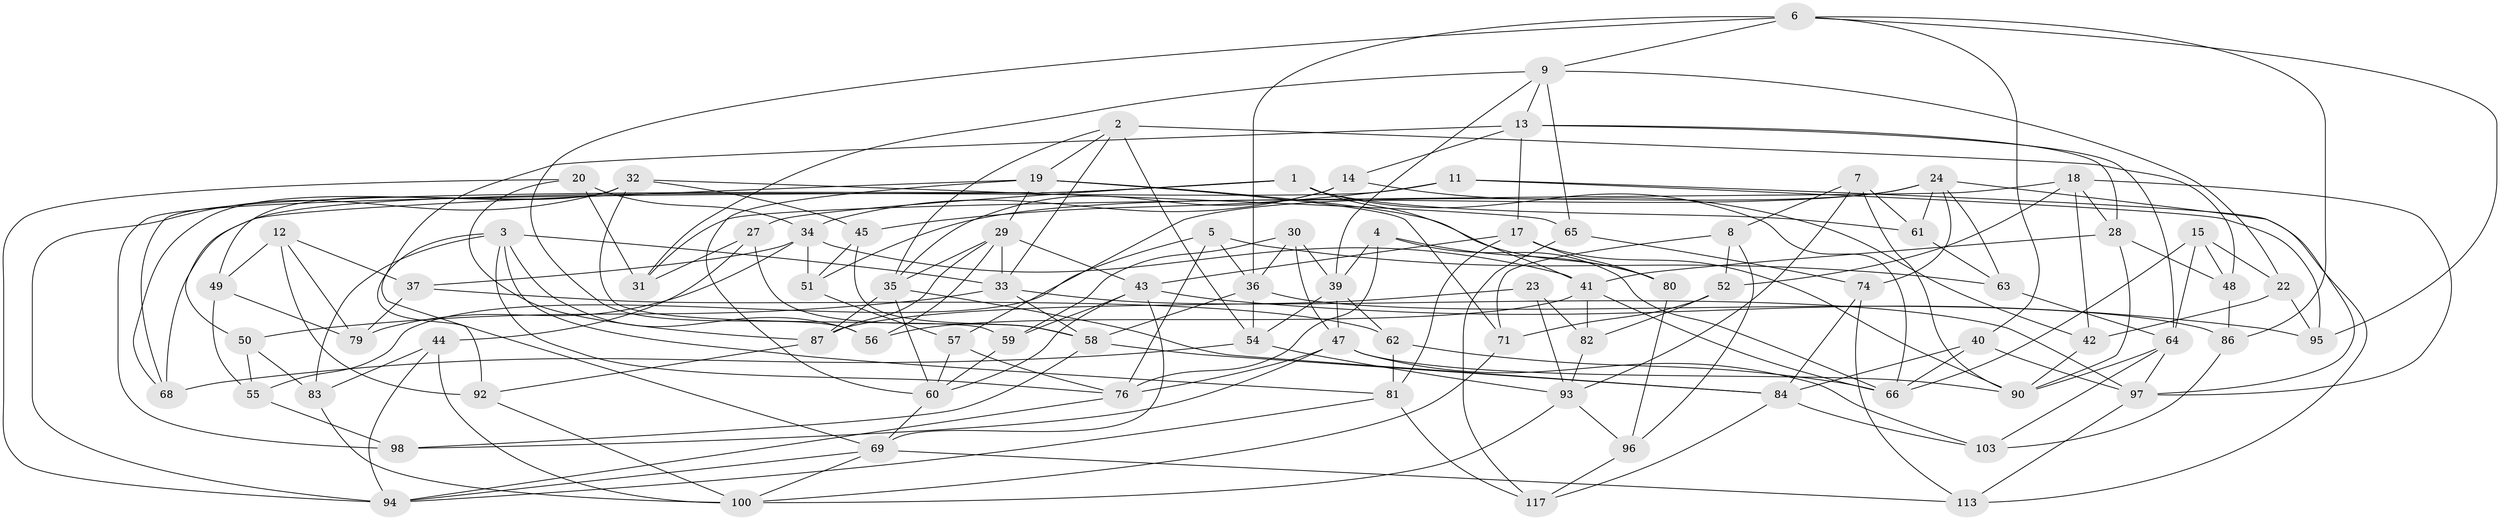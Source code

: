 // Generated by graph-tools (version 1.1) at 2025/24/03/03/25 07:24:30]
// undirected, 83 vertices, 198 edges
graph export_dot {
graph [start="1"]
  node [color=gray90,style=filled];
  1 [super="+91"];
  2 [super="+99"];
  3 [super="+10"];
  4;
  5;
  6 [super="+26"];
  7;
  8;
  9 [super="+101"];
  11;
  12;
  13 [super="+16"];
  14;
  15;
  17 [super="+25"];
  18 [super="+85"];
  19 [super="+21"];
  20;
  22;
  23;
  24 [super="+75"];
  27;
  28 [super="+46"];
  29 [super="+89"];
  30;
  31;
  32 [super="+111"];
  33 [super="+105"];
  34 [super="+110"];
  35 [super="+115"];
  36 [super="+38"];
  37;
  39 [super="+73"];
  40;
  41 [super="+72"];
  42;
  43 [super="+53"];
  44;
  45;
  47 [super="+106"];
  48;
  49;
  50;
  51;
  52;
  54 [super="+67"];
  55;
  56;
  57;
  58 [super="+119"];
  59;
  60 [super="+70"];
  61;
  62;
  63;
  64 [super="+77"];
  65;
  66 [super="+102"];
  68;
  69 [super="+88"];
  71;
  74;
  76 [super="+78"];
  79;
  80;
  81 [super="+116"];
  82;
  83;
  84 [super="+104"];
  86;
  87 [super="+112"];
  90 [super="+118"];
  92;
  93 [super="+109"];
  94 [super="+114"];
  95;
  96;
  97 [super="+108"];
  98;
  100 [super="+107"];
  103;
  113;
  117;
  1 -- 41;
  1 -- 68;
  1 -- 98;
  1 -- 27;
  1 -- 61;
  1 -- 66;
  2 -- 48;
  2 -- 19;
  2 -- 35;
  2 -- 33;
  2 -- 54 [weight=2];
  3 -- 92;
  3 -- 56;
  3 -- 81;
  3 -- 83;
  3 -- 33;
  3 -- 76;
  4 -- 76;
  4 -- 66;
  4 -- 80;
  4 -- 39;
  5 -- 63;
  5 -- 55;
  5 -- 76;
  5 -- 36;
  6 -- 95;
  6 -- 86;
  6 -- 40;
  6 -- 56;
  6 -- 9;
  6 -- 36;
  7 -- 61;
  7 -- 8;
  7 -- 93;
  7 -- 90;
  8 -- 52;
  8 -- 71;
  8 -- 96;
  9 -- 65;
  9 -- 22;
  9 -- 39;
  9 -- 13;
  9 -- 31;
  11 -- 95;
  11 -- 45;
  11 -- 68;
  11 -- 113;
  12 -- 92;
  12 -- 79;
  12 -- 49;
  12 -- 37;
  13 -- 14;
  13 -- 28;
  13 -- 64;
  13 -- 17;
  13 -- 69;
  14 -- 35;
  14 -- 42;
  14 -- 34;
  15 -- 64;
  15 -- 48;
  15 -- 66;
  15 -- 22;
  17 -- 43;
  17 -- 80;
  17 -- 81 [weight=2];
  17 -- 90;
  18 -- 42;
  18 -- 31;
  18 -- 28 [weight=2];
  18 -- 97;
  18 -- 52;
  19 -- 50;
  19 -- 29;
  19 -- 80;
  19 -- 60;
  19 -- 71;
  20 -- 34;
  20 -- 31;
  20 -- 94;
  20 -- 87;
  22 -- 42;
  22 -- 95;
  23 -- 82;
  23 -- 87 [weight=2];
  23 -- 93;
  24 -- 61;
  24 -- 63;
  24 -- 57;
  24 -- 97;
  24 -- 74;
  24 -- 51;
  27 -- 58;
  27 -- 31;
  27 -- 44;
  28 -- 48;
  28 -- 41;
  28 -- 90;
  29 -- 56;
  29 -- 43;
  29 -- 33;
  29 -- 35;
  29 -- 87;
  30 -- 47;
  30 -- 59;
  30 -- 39;
  30 -- 36;
  32 -- 49;
  32 -- 59;
  32 -- 65;
  32 -- 68;
  32 -- 45;
  32 -- 94;
  33 -- 50;
  33 -- 97;
  33 -- 58;
  34 -- 37;
  34 -- 51;
  34 -- 79;
  34 -- 41;
  35 -- 60;
  35 -- 87;
  35 -- 84;
  36 -- 54;
  36 -- 86;
  36 -- 58;
  37 -- 62;
  37 -- 79;
  39 -- 62;
  39 -- 54;
  39 -- 47;
  40 -- 84;
  40 -- 97;
  40 -- 66;
  41 -- 82;
  41 -- 56;
  41 -- 66;
  42 -- 90;
  43 -- 59;
  43 -- 95;
  43 -- 60;
  43 -- 69;
  44 -- 100;
  44 -- 94;
  44 -- 83;
  45 -- 51;
  45 -- 58;
  47 -- 90;
  47 -- 76;
  47 -- 98;
  47 -- 103;
  48 -- 86;
  49 -- 79;
  49 -- 55;
  50 -- 55;
  50 -- 83;
  51 -- 57;
  52 -- 82;
  52 -- 71;
  54 -- 68;
  54 -- 93;
  55 -- 98;
  57 -- 60;
  57 -- 76;
  58 -- 98;
  58 -- 84;
  59 -- 60;
  60 -- 69;
  61 -- 63;
  62 -- 81;
  62 -- 66;
  63 -- 64;
  64 -- 97;
  64 -- 103;
  64 -- 90;
  65 -- 117;
  65 -- 74;
  69 -- 100;
  69 -- 113;
  69 -- 94;
  71 -- 100;
  74 -- 84;
  74 -- 113;
  76 -- 94;
  80 -- 96;
  81 -- 117;
  81 -- 94;
  82 -- 93;
  83 -- 100;
  84 -- 117;
  84 -- 103;
  86 -- 103;
  87 -- 92;
  92 -- 100;
  93 -- 96;
  93 -- 100;
  96 -- 117;
  97 -- 113;
}
